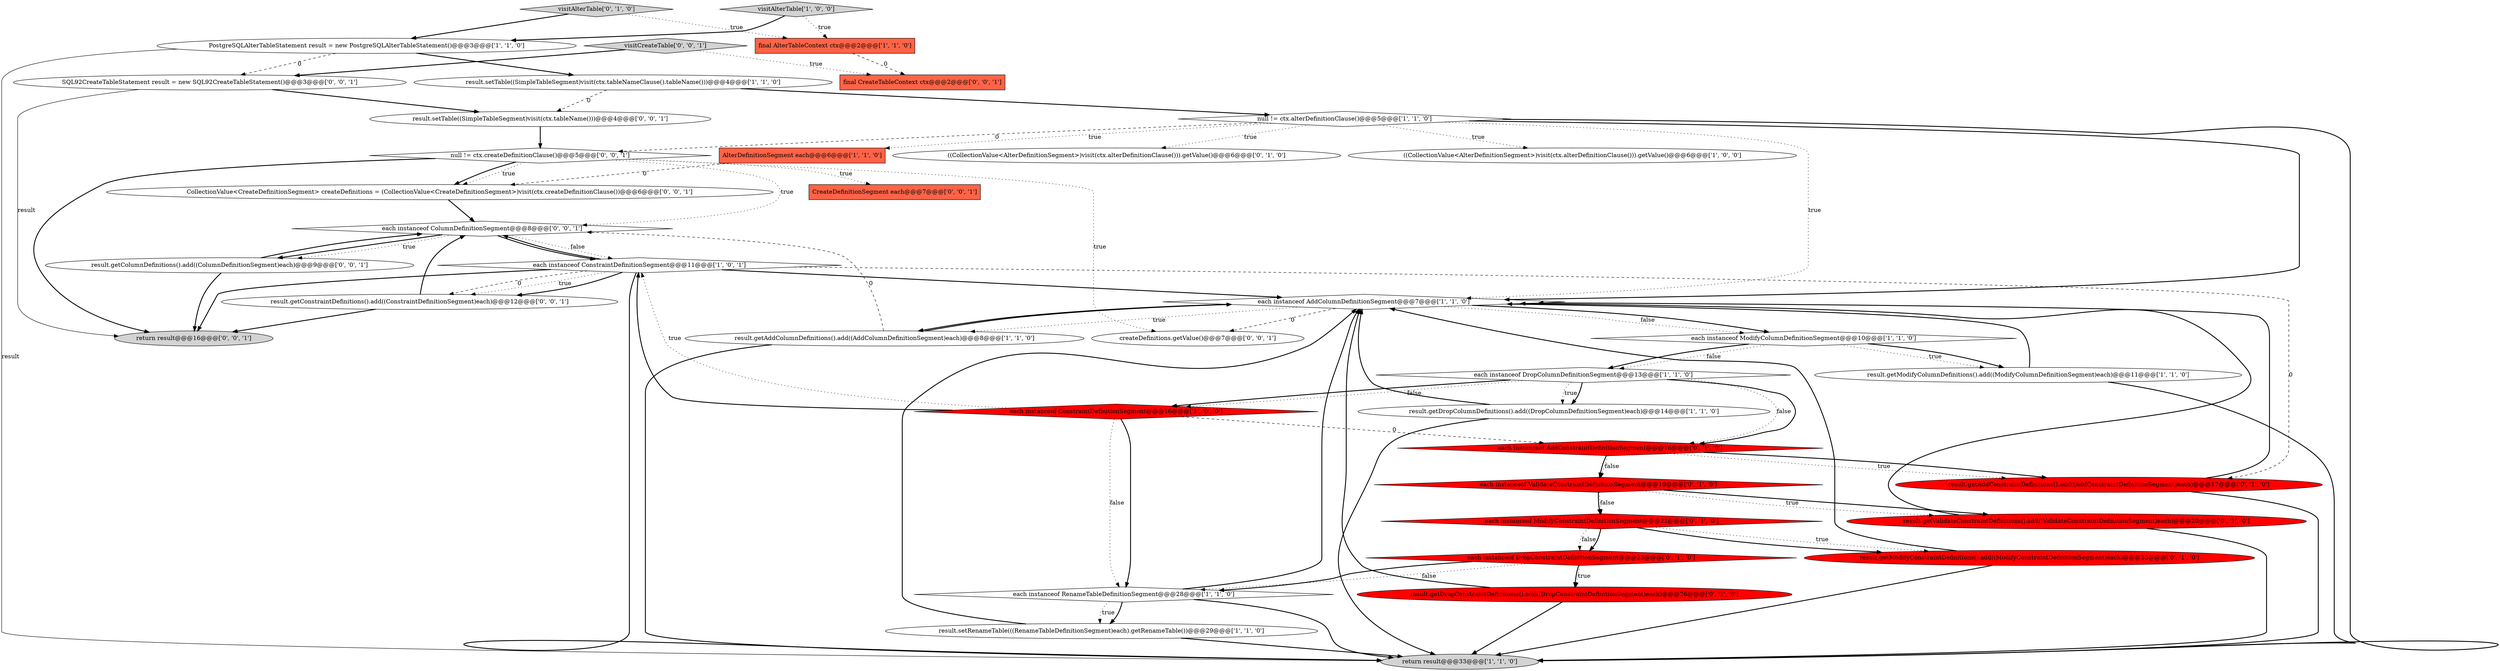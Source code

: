 digraph {
33 [style = filled, label = "null != ctx.createDefinitionClause()@@@5@@@['0', '0', '1']", fillcolor = white, shape = diamond image = "AAA0AAABBB3BBB"];
31 [style = filled, label = "SQL92CreateTableStatement result = new SQL92CreateTableStatement()@@@3@@@['0', '0', '1']", fillcolor = white, shape = ellipse image = "AAA0AAABBB3BBB"];
36 [style = filled, label = "CollectionValue<CreateDefinitionSegment> createDefinitions = (CollectionValue<CreateDefinitionSegment>)visit(ctx.createDefinitionClause())@@@6@@@['0', '0', '1']", fillcolor = white, shape = ellipse image = "AAA0AAABBB3BBB"];
2 [style = filled, label = "return result@@@33@@@['1', '1', '0']", fillcolor = lightgray, shape = ellipse image = "AAA0AAABBB1BBB"];
14 [style = filled, label = "result.getAddColumnDefinitions().add((AddColumnDefinitionSegment)each)@@@8@@@['1', '1', '0']", fillcolor = white, shape = ellipse image = "AAA0AAABBB1BBB"];
0 [style = filled, label = "result.setRenameTable(((RenameTableDefinitionSegment)each).getRenameTable())@@@29@@@['1', '1', '0']", fillcolor = white, shape = ellipse image = "AAA0AAABBB1BBB"];
13 [style = filled, label = "each instanceof DropColumnDefinitionSegment@@@13@@@['1', '1', '0']", fillcolor = white, shape = diamond image = "AAA0AAABBB1BBB"];
23 [style = filled, label = "each instanceof ValidateConstraintDefinitionSegment@@@19@@@['0', '1', '0']", fillcolor = red, shape = diamond image = "AAA1AAABBB2BBB"];
25 [style = filled, label = "each instanceof AddConstraintDefinitionSegment@@@16@@@['0', '1', '0']", fillcolor = red, shape = diamond image = "AAA1AAABBB2BBB"];
37 [style = filled, label = "result.setTable((SimpleTableSegment)visit(ctx.tableName()))@@@4@@@['0', '0', '1']", fillcolor = white, shape = ellipse image = "AAA0AAABBB3BBB"];
7 [style = filled, label = "result.getModifyColumnDefinitions().add((ModifyColumnDefinitionSegment)each)@@@11@@@['1', '1', '0']", fillcolor = white, shape = ellipse image = "AAA0AAABBB1BBB"];
32 [style = filled, label = "CreateDefinitionSegment each@@@7@@@['0', '0', '1']", fillcolor = tomato, shape = box image = "AAA0AAABBB3BBB"];
38 [style = filled, label = "createDefinitions.getValue()@@@7@@@['0', '0', '1']", fillcolor = white, shape = ellipse image = "AAA0AAABBB3BBB"];
4 [style = filled, label = "each instanceof ModifyColumnDefinitionSegment@@@10@@@['1', '1', '0']", fillcolor = white, shape = diamond image = "AAA0AAABBB1BBB"];
17 [style = filled, label = "each instanceof RenameTableDefinitionSegment@@@28@@@['1', '1', '0']", fillcolor = white, shape = diamond image = "AAA0AAABBB1BBB"];
29 [style = filled, label = "visitCreateTable['0', '0', '1']", fillcolor = lightgray, shape = diamond image = "AAA0AAABBB3BBB"];
30 [style = filled, label = "each instanceof ColumnDefinitionSegment@@@8@@@['0', '0', '1']", fillcolor = white, shape = diamond image = "AAA0AAABBB3BBB"];
35 [style = filled, label = "result.getConstraintDefinitions().add((ConstraintDefinitionSegment)each)@@@12@@@['0', '0', '1']", fillcolor = white, shape = ellipse image = "AAA0AAABBB3BBB"];
21 [style = filled, label = "each instanceof DropConstraintDefinitionSegment@@@25@@@['0', '1', '0']", fillcolor = red, shape = diamond image = "AAA1AAABBB2BBB"];
28 [style = filled, label = "final CreateTableContext ctx@@@2@@@['0', '0', '1']", fillcolor = tomato, shape = box image = "AAA0AAABBB3BBB"];
15 [style = filled, label = "null != ctx.alterDefinitionClause()@@@5@@@['1', '1', '0']", fillcolor = white, shape = diamond image = "AAA0AAABBB1BBB"];
3 [style = filled, label = "PostgreSQLAlterTableStatement result = new PostgreSQLAlterTableStatement()@@@3@@@['1', '1', '0']", fillcolor = white, shape = ellipse image = "AAA0AAABBB1BBB"];
10 [style = filled, label = "each instanceof AddColumnDefinitionSegment@@@7@@@['1', '1', '0']", fillcolor = white, shape = diamond image = "AAA0AAABBB1BBB"];
19 [style = filled, label = "((CollectionValue<AlterDefinitionSegment>)visit(ctx.alterDefinitionClause())).getValue()@@@6@@@['0', '1', '0']", fillcolor = white, shape = ellipse image = "AAA0AAABBB2BBB"];
34 [style = filled, label = "result.getColumnDefinitions().add((ColumnDefinitionSegment)each)@@@9@@@['0', '0', '1']", fillcolor = white, shape = ellipse image = "AAA0AAABBB3BBB"];
27 [style = filled, label = "result.getAddConstraintDefinitions().add((AddConstraintDefinitionSegment)each)@@@17@@@['0', '1', '0']", fillcolor = red, shape = ellipse image = "AAA1AAABBB2BBB"];
6 [style = filled, label = "result.setTable((SimpleTableSegment)visit(ctx.tableNameClause().tableName()))@@@4@@@['1', '1', '0']", fillcolor = white, shape = ellipse image = "AAA0AAABBB1BBB"];
11 [style = filled, label = "((CollectionValue<AlterDefinitionSegment>)visit(ctx.alterDefinitionClause())).getValue()@@@6@@@['1', '0', '0']", fillcolor = white, shape = ellipse image = "AAA0AAABBB1BBB"];
18 [style = filled, label = "visitAlterTable['0', '1', '0']", fillcolor = lightgray, shape = diamond image = "AAA0AAABBB2BBB"];
22 [style = filled, label = "each instanceof ModifyConstraintDefinitionSegment@@@22@@@['0', '1', '0']", fillcolor = red, shape = diamond image = "AAA1AAABBB2BBB"];
24 [style = filled, label = "result.getModifyConstraintDefinitions().add((ModifyConstraintDefinitionSegment)each)@@@23@@@['0', '1', '0']", fillcolor = red, shape = ellipse image = "AAA1AAABBB2BBB"];
20 [style = filled, label = "result.getValidateConstraintDefinitions().add((ValidateConstraintDefinitionSegment)each)@@@20@@@['0', '1', '0']", fillcolor = red, shape = ellipse image = "AAA1AAABBB2BBB"];
26 [style = filled, label = "result.getDropConstraintDefinitions().add((DropConstraintDefinitionSegment)each)@@@26@@@['0', '1', '0']", fillcolor = red, shape = ellipse image = "AAA1AAABBB2BBB"];
8 [style = filled, label = "visitAlterTable['1', '0', '0']", fillcolor = lightgray, shape = diamond image = "AAA0AAABBB1BBB"];
1 [style = filled, label = "each instanceof ConstraintDefinitionSegment@@@11@@@['1', '0', '1']", fillcolor = white, shape = diamond image = "AAA0AAABBB1BBB"];
12 [style = filled, label = "each instanceof ConstraintDefinitionSegment@@@16@@@['1', '0', '0']", fillcolor = red, shape = diamond image = "AAA1AAABBB1BBB"];
16 [style = filled, label = "AlterDefinitionSegment each@@@6@@@['1', '1', '0']", fillcolor = tomato, shape = box image = "AAA0AAABBB1BBB"];
9 [style = filled, label = "result.getDropColumnDefinitions().add((DropColumnDefinitionSegment)each)@@@14@@@['1', '1', '0']", fillcolor = white, shape = ellipse image = "AAA0AAABBB1BBB"];
39 [style = filled, label = "return result@@@16@@@['0', '0', '1']", fillcolor = lightgray, shape = ellipse image = "AAA0AAABBB3BBB"];
5 [style = filled, label = "final AlterTableContext ctx@@@2@@@['1', '1', '0']", fillcolor = tomato, shape = box image = "AAA0AAABBB1BBB"];
31->37 [style = bold, label=""];
18->3 [style = bold, label=""];
15->10 [style = bold, label=""];
26->10 [style = bold, label=""];
1->27 [style = dashed, label="0"];
10->38 [style = dashed, label="0"];
13->25 [style = dotted, label="false"];
4->7 [style = dotted, label="true"];
22->21 [style = dotted, label="false"];
9->10 [style = bold, label=""];
1->30 [style = bold, label=""];
21->26 [style = bold, label=""];
23->22 [style = bold, label=""];
5->28 [style = dashed, label="0"];
21->26 [style = dotted, label="true"];
15->33 [style = dashed, label="0"];
30->1 [style = dotted, label="false"];
37->33 [style = bold, label=""];
27->2 [style = bold, label=""];
13->9 [style = dotted, label="true"];
24->10 [style = bold, label=""];
13->25 [style = bold, label=""];
1->35 [style = dotted, label="true"];
10->14 [style = bold, label=""];
9->2 [style = bold, label=""];
33->32 [style = dotted, label="true"];
3->31 [style = dashed, label="0"];
14->10 [style = bold, label=""];
1->35 [style = bold, label=""];
15->10 [style = dotted, label="true"];
30->34 [style = bold, label=""];
22->24 [style = dotted, label="true"];
15->16 [style = dotted, label="true"];
6->37 [style = dashed, label="0"];
12->1 [style = bold, label=""];
4->13 [style = dotted, label="false"];
25->27 [style = bold, label=""];
36->30 [style = bold, label=""];
13->12 [style = bold, label=""];
17->2 [style = bold, label=""];
7->2 [style = bold, label=""];
33->36 [style = bold, label=""];
18->5 [style = dotted, label="true"];
33->38 [style = dotted, label="true"];
1->39 [style = bold, label=""];
17->10 [style = bold, label=""];
23->20 [style = bold, label=""];
1->35 [style = dashed, label="0"];
23->22 [style = dotted, label="false"];
21->17 [style = dotted, label="false"];
4->13 [style = bold, label=""];
12->17 [style = bold, label=""];
8->3 [style = bold, label=""];
35->39 [style = bold, label=""];
31->39 [style = solid, label="result"];
3->6 [style = bold, label=""];
30->34 [style = dotted, label="true"];
4->7 [style = bold, label=""];
6->15 [style = bold, label=""];
3->2 [style = solid, label="result"];
23->20 [style = dotted, label="true"];
17->0 [style = bold, label=""];
29->28 [style = dotted, label="true"];
13->12 [style = dotted, label="false"];
27->10 [style = bold, label=""];
34->39 [style = bold, label=""];
15->11 [style = dotted, label="true"];
16->36 [style = dashed, label="0"];
14->2 [style = bold, label=""];
1->2 [style = bold, label=""];
13->9 [style = bold, label=""];
35->30 [style = bold, label=""];
12->17 [style = dotted, label="false"];
15->2 [style = bold, label=""];
17->0 [style = dotted, label="true"];
30->1 [style = bold, label=""];
24->2 [style = bold, label=""];
7->10 [style = bold, label=""];
25->23 [style = bold, label=""];
29->31 [style = bold, label=""];
0->2 [style = bold, label=""];
22->21 [style = bold, label=""];
12->1 [style = dotted, label="true"];
33->30 [style = dotted, label="true"];
34->30 [style = bold, label=""];
20->10 [style = bold, label=""];
20->2 [style = bold, label=""];
10->14 [style = dotted, label="true"];
33->36 [style = dotted, label="true"];
26->2 [style = bold, label=""];
0->10 [style = bold, label=""];
12->25 [style = dashed, label="0"];
33->39 [style = bold, label=""];
8->5 [style = dotted, label="true"];
15->19 [style = dotted, label="true"];
14->30 [style = dashed, label="0"];
10->4 [style = bold, label=""];
10->4 [style = dotted, label="false"];
22->24 [style = bold, label=""];
25->23 [style = dotted, label="false"];
25->27 [style = dotted, label="true"];
1->10 [style = bold, label=""];
21->17 [style = bold, label=""];
}
